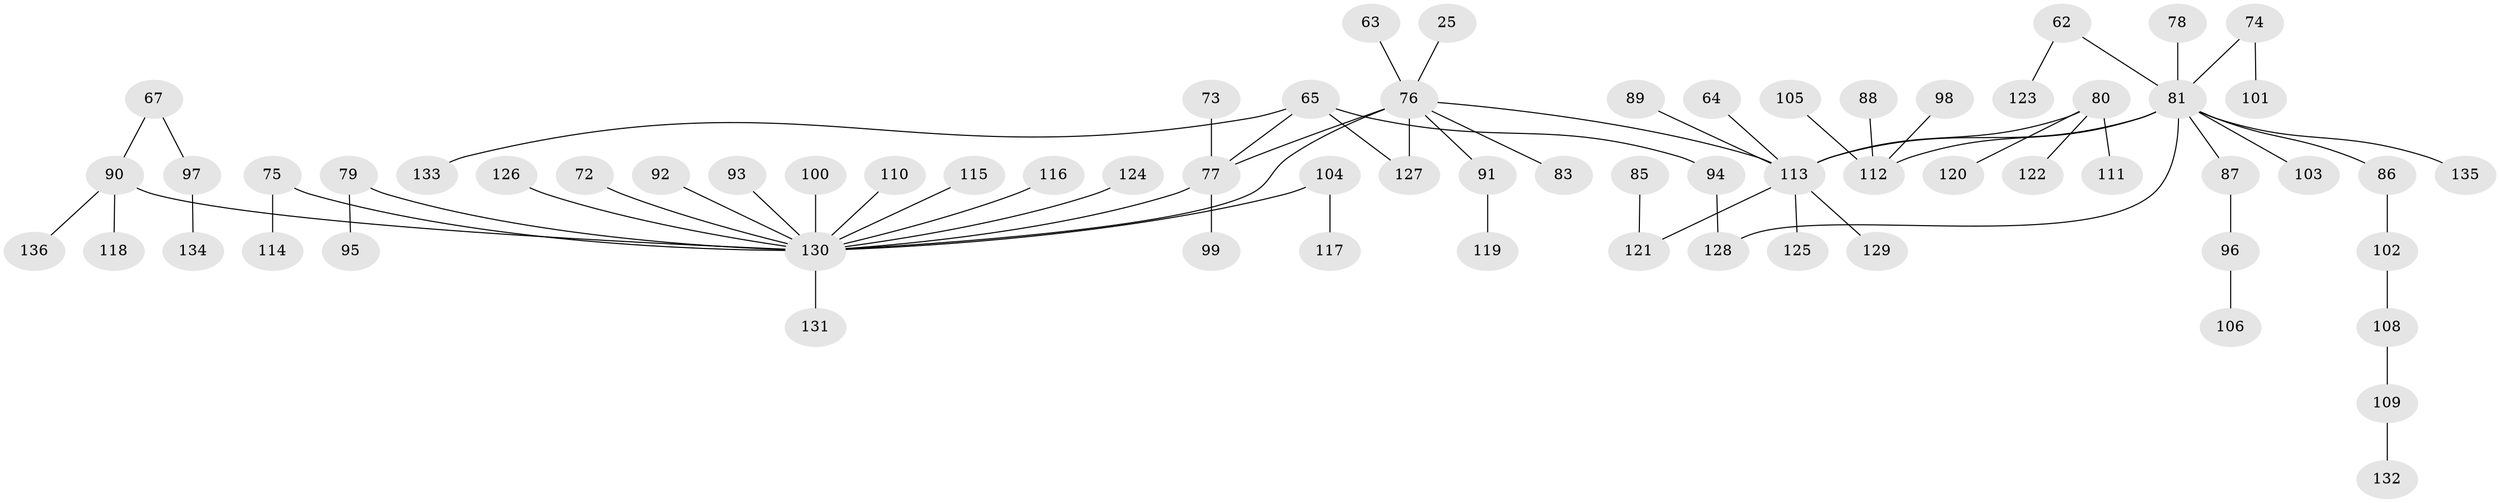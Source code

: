 // original degree distribution, {4: 0.0661764705882353, 5: 0.051470588235294115, 3: 0.125, 7: 0.007352941176470588, 9: 0.007352941176470588, 1: 0.4264705882352941, 2: 0.3088235294117647, 6: 0.007352941176470588}
// Generated by graph-tools (version 1.1) at 2025/41/03/09/25 04:41:19]
// undirected, 68 vertices, 70 edges
graph export_dot {
graph [start="1"]
  node [color=gray90,style=filled];
  25;
  62;
  63;
  64 [super="+32"];
  65 [super="+46"];
  67;
  72;
  73;
  74;
  75;
  76 [super="+5+47+49"];
  77 [super="+61+53"];
  78;
  79;
  80 [super="+51+54+68+48+55"];
  81 [super="+31+23"];
  83;
  85;
  86;
  87 [super="+52"];
  88;
  89;
  90 [super="+37+29"];
  91;
  92;
  93;
  94;
  95;
  96;
  97;
  98;
  99;
  100;
  101;
  102;
  103;
  104;
  105;
  106;
  108;
  109;
  110;
  111;
  112 [super="+44"];
  113 [super="+107+15+56+84"];
  114;
  115;
  116;
  117;
  118;
  119;
  120;
  121 [super="+66"];
  122;
  123;
  124;
  125;
  126;
  127;
  128 [super="+82"];
  129;
  130 [super="+35+70+59"];
  131;
  132;
  133;
  134;
  135;
  136 [super="+60"];
  25 -- 76;
  62 -- 123;
  62 -- 81;
  63 -- 76;
  64 -- 113;
  65 -- 133;
  65 -- 94;
  65 -- 127;
  65 -- 77;
  67 -- 97;
  67 -- 90;
  72 -- 130;
  73 -- 77;
  74 -- 101;
  74 -- 81;
  75 -- 114;
  75 -- 130;
  76 -- 91;
  76 -- 83;
  76 -- 113 [weight=2];
  76 -- 127;
  76 -- 130;
  76 -- 77 [weight=3];
  77 -- 130;
  77 -- 99;
  78 -- 81;
  79 -- 95;
  79 -- 130;
  80 -- 120;
  80 -- 122;
  80 -- 111;
  80 -- 113;
  81 -- 135;
  81 -- 103;
  81 -- 86;
  81 -- 128;
  81 -- 113 [weight=3];
  81 -- 112;
  81 -- 87;
  85 -- 121;
  86 -- 102;
  87 -- 96;
  88 -- 112;
  89 -- 113;
  90 -- 118;
  90 -- 130;
  90 -- 136;
  91 -- 119;
  92 -- 130;
  93 -- 130;
  94 -- 128;
  96 -- 106;
  97 -- 134;
  98 -- 112;
  100 -- 130;
  102 -- 108;
  104 -- 117;
  104 -- 130;
  105 -- 112;
  108 -- 109;
  109 -- 132;
  110 -- 130;
  113 -- 125;
  113 -- 129;
  113 -- 121;
  115 -- 130;
  116 -- 130;
  124 -- 130;
  126 -- 130;
  130 -- 131;
}
